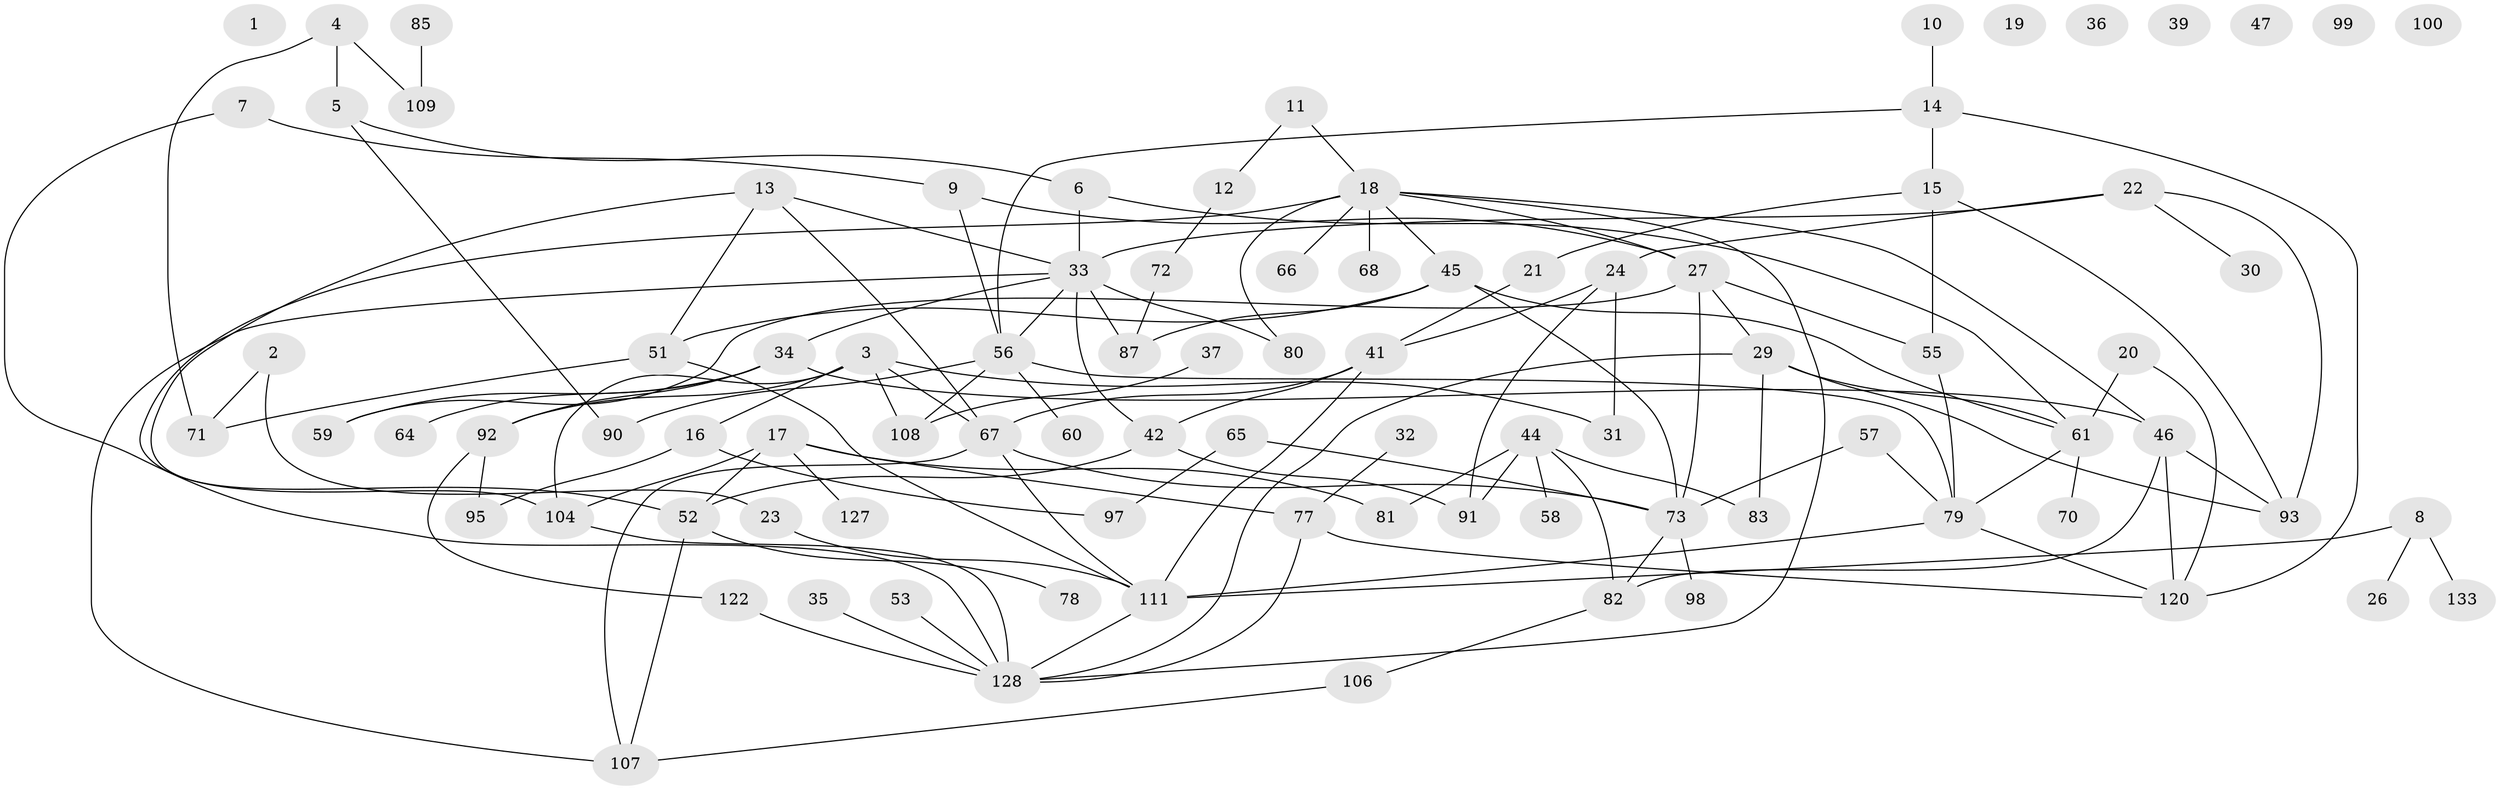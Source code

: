 // original degree distribution, {0: 0.05185185185185185, 3: 0.21481481481481482, 4: 0.1259259259259259, 2: 0.2814814814814815, 1: 0.17777777777777778, 5: 0.0962962962962963, 6: 0.02962962962962963, 7: 0.014814814814814815, 8: 0.007407407407407408}
// Generated by graph-tools (version 1.1) at 2025/41/03/06/25 10:41:22]
// undirected, 90 vertices, 134 edges
graph export_dot {
graph [start="1"]
  node [color=gray90,style=filled];
  1;
  2 [super="+25"];
  3 [super="+134"];
  4 [super="+48"];
  5 [super="+135"];
  6 [super="+28"];
  7;
  8 [super="+69"];
  9 [super="+74"];
  10;
  11;
  12 [super="+75"];
  13 [super="+101"];
  14 [super="+103"];
  15 [super="+86"];
  16 [super="+54"];
  17 [super="+40"];
  18 [super="+38"];
  19;
  20 [super="+115"];
  21;
  22 [super="+43"];
  23;
  24 [super="+102"];
  26;
  27 [super="+49"];
  29 [super="+62"];
  30;
  31;
  32;
  33 [super="+105"];
  34 [super="+63"];
  35;
  36;
  37;
  39;
  41 [super="+96"];
  42 [super="+50"];
  44 [super="+116"];
  45 [super="+84"];
  46 [super="+88"];
  47;
  51 [super="+132"];
  52 [super="+121"];
  53;
  55;
  56 [super="+123"];
  57;
  58;
  59 [super="+113"];
  60 [super="+76"];
  61 [super="+94"];
  64;
  65;
  66 [super="+112"];
  67;
  68;
  70;
  71;
  72;
  73 [super="+119"];
  77;
  78;
  79 [super="+89"];
  80;
  81;
  82;
  83;
  85;
  87;
  90 [super="+124"];
  91 [super="+125"];
  92 [super="+114"];
  93;
  95;
  97 [super="+130"];
  98;
  99;
  100;
  104 [super="+110"];
  106;
  107 [super="+118"];
  108 [super="+117"];
  109;
  111 [super="+126"];
  120 [super="+131"];
  122;
  127;
  128 [super="+129"];
  133;
  2 -- 23;
  2 -- 71;
  3 -- 67;
  3 -- 92;
  3 -- 104;
  3 -- 16;
  3 -- 108;
  3 -- 31;
  4 -- 71;
  4 -- 109;
  4 -- 5;
  5 -- 6;
  5 -- 90;
  6 -- 33;
  6 -- 61;
  7 -- 9;
  7 -- 128;
  8 -- 133;
  8 -- 26;
  8 -- 111;
  9 -- 56;
  9 -- 27 [weight=2];
  10 -- 14;
  11 -- 18;
  11 -- 12;
  12 -- 72;
  13 -- 67;
  13 -- 33;
  13 -- 51;
  13 -- 52;
  14 -- 15;
  14 -- 56;
  14 -- 120;
  15 -- 21;
  15 -- 93;
  15 -- 55;
  16 -- 95;
  16 -- 97;
  17 -- 52;
  17 -- 77;
  17 -- 81;
  17 -- 127;
  17 -- 104;
  18 -- 27;
  18 -- 45;
  18 -- 68;
  18 -- 104;
  18 -- 80;
  18 -- 46;
  18 -- 128;
  18 -- 66;
  20 -- 61;
  20 -- 120;
  21 -- 41;
  22 -- 30;
  22 -- 33;
  22 -- 93;
  22 -- 24;
  23 -- 111;
  24 -- 41;
  24 -- 31;
  24 -- 91;
  27 -- 55;
  27 -- 73;
  27 -- 29;
  27 -- 59;
  29 -- 83 [weight=2];
  29 -- 93;
  29 -- 128;
  29 -- 61;
  32 -- 77;
  33 -- 56;
  33 -- 87;
  33 -- 107;
  33 -- 80;
  33 -- 34;
  33 -- 42;
  34 -- 92;
  34 -- 64;
  34 -- 59;
  34 -- 46;
  35 -- 128;
  37 -- 108;
  41 -- 67;
  41 -- 42;
  41 -- 111;
  42 -- 52;
  42 -- 91;
  44 -- 81;
  44 -- 83;
  44 -- 91 [weight=2];
  44 -- 58;
  44 -- 82;
  45 -- 73;
  45 -- 87;
  45 -- 61;
  45 -- 51;
  46 -- 82;
  46 -- 93;
  46 -- 120;
  51 -- 71;
  51 -- 111;
  52 -- 78;
  52 -- 107;
  53 -- 128;
  55 -- 79;
  56 -- 60;
  56 -- 90;
  56 -- 108;
  56 -- 79;
  57 -- 73;
  57 -- 79;
  61 -- 70;
  61 -- 79;
  65 -- 73;
  65 -- 97;
  67 -- 107 [weight=2];
  67 -- 111;
  67 -- 73;
  72 -- 87;
  73 -- 82;
  73 -- 98;
  77 -- 120;
  77 -- 128;
  79 -- 111;
  79 -- 120;
  82 -- 106;
  85 -- 109;
  92 -- 95;
  92 -- 122;
  104 -- 128;
  106 -- 107;
  111 -- 128;
  122 -- 128;
}

